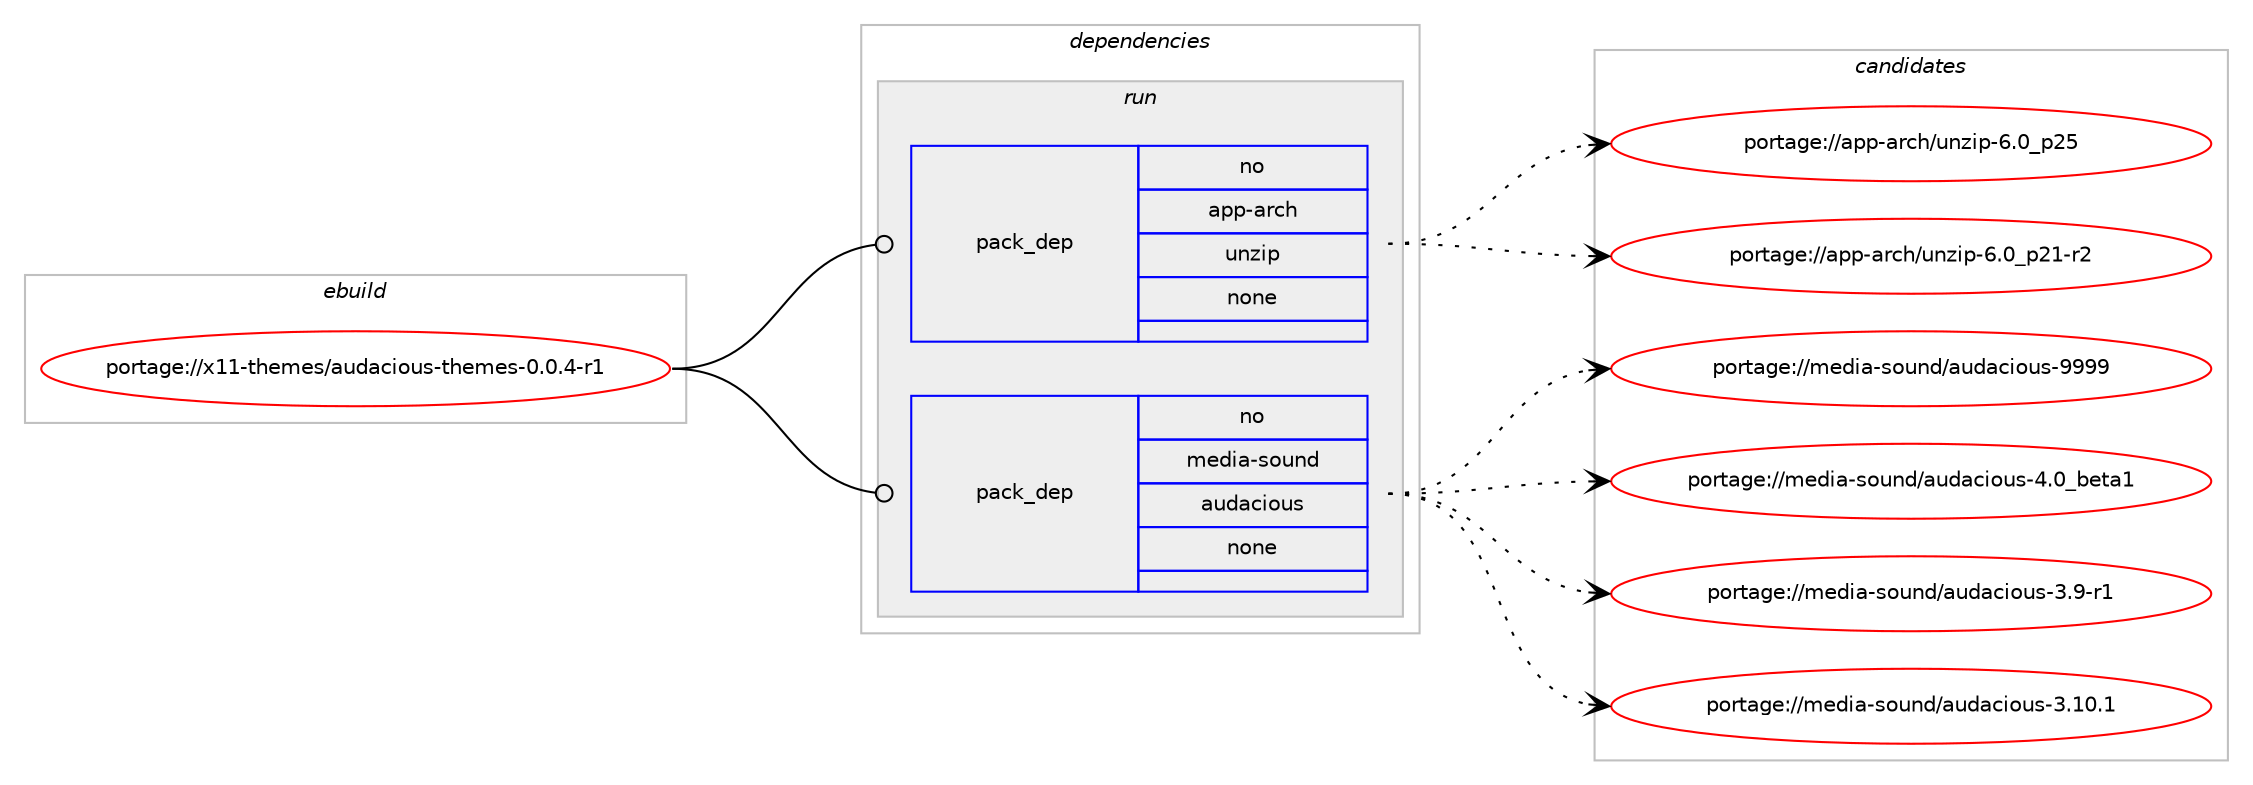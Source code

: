 digraph prolog {

# *************
# Graph options
# *************

newrank=true;
concentrate=true;
compound=true;
graph [rankdir=LR,fontname=Helvetica,fontsize=10,ranksep=1.5];#, ranksep=2.5, nodesep=0.2];
edge  [arrowhead=vee];
node  [fontname=Helvetica,fontsize=10];

# **********
# The ebuild
# **********

subgraph cluster_leftcol {
color=gray;
rank=same;
label=<<i>ebuild</i>>;
id [label="portage://x11-themes/audacious-themes-0.0.4-r1", color=red, width=4, href="../x11-themes/audacious-themes-0.0.4-r1.svg"];
}

# ****************
# The dependencies
# ****************

subgraph cluster_midcol {
color=gray;
label=<<i>dependencies</i>>;
subgraph cluster_compile {
fillcolor="#eeeeee";
style=filled;
label=<<i>compile</i>>;
}
subgraph cluster_compileandrun {
fillcolor="#eeeeee";
style=filled;
label=<<i>compile and run</i>>;
}
subgraph cluster_run {
fillcolor="#eeeeee";
style=filled;
label=<<i>run</i>>;
subgraph pack5551 {
dependency6748 [label=<<TABLE BORDER="0" CELLBORDER="1" CELLSPACING="0" CELLPADDING="4" WIDTH="220"><TR><TD ROWSPAN="6" CELLPADDING="30">pack_dep</TD></TR><TR><TD WIDTH="110">no</TD></TR><TR><TD>app-arch</TD></TR><TR><TD>unzip</TD></TR><TR><TD>none</TD></TR><TR><TD></TD></TR></TABLE>>, shape=none, color=blue];
}
id:e -> dependency6748:w [weight=20,style="solid",arrowhead="odot"];
subgraph pack5552 {
dependency6749 [label=<<TABLE BORDER="0" CELLBORDER="1" CELLSPACING="0" CELLPADDING="4" WIDTH="220"><TR><TD ROWSPAN="6" CELLPADDING="30">pack_dep</TD></TR><TR><TD WIDTH="110">no</TD></TR><TR><TD>media-sound</TD></TR><TR><TD>audacious</TD></TR><TR><TD>none</TD></TR><TR><TD></TD></TR></TABLE>>, shape=none, color=blue];
}
id:e -> dependency6749:w [weight=20,style="solid",arrowhead="odot"];
}
}

# **************
# The candidates
# **************

subgraph cluster_choices {
rank=same;
color=gray;
label=<<i>candidates</i>>;

subgraph choice5551 {
color=black;
nodesep=1;
choice971121124597114991044711711012210511245544648951125053 [label="portage://app-arch/unzip-6.0_p25", color=red, width=4,href="../app-arch/unzip-6.0_p25.svg"];
choice9711211245971149910447117110122105112455446489511250494511450 [label="portage://app-arch/unzip-6.0_p21-r2", color=red, width=4,href="../app-arch/unzip-6.0_p21-r2.svg"];
dependency6748:e -> choice971121124597114991044711711012210511245544648951125053:w [style=dotted,weight="100"];
dependency6748:e -> choice9711211245971149910447117110122105112455446489511250494511450:w [style=dotted,weight="100"];
}
subgraph choice5552 {
color=black;
nodesep=1;
choice1091011001059745115111117110100479711710097991051111171154557575757 [label="portage://media-sound/audacious-9999", color=red, width=4,href="../media-sound/audacious-9999.svg"];
choice1091011001059745115111117110100479711710097991051111171154552464895981011169749 [label="portage://media-sound/audacious-4.0_beta1", color=red, width=4,href="../media-sound/audacious-4.0_beta1.svg"];
choice109101100105974511511111711010047971171009799105111117115455146574511449 [label="portage://media-sound/audacious-3.9-r1", color=red, width=4,href="../media-sound/audacious-3.9-r1.svg"];
choice10910110010597451151111171101004797117100979910511111711545514649484649 [label="portage://media-sound/audacious-3.10.1", color=red, width=4,href="../media-sound/audacious-3.10.1.svg"];
dependency6749:e -> choice1091011001059745115111117110100479711710097991051111171154557575757:w [style=dotted,weight="100"];
dependency6749:e -> choice1091011001059745115111117110100479711710097991051111171154552464895981011169749:w [style=dotted,weight="100"];
dependency6749:e -> choice109101100105974511511111711010047971171009799105111117115455146574511449:w [style=dotted,weight="100"];
dependency6749:e -> choice10910110010597451151111171101004797117100979910511111711545514649484649:w [style=dotted,weight="100"];
}
}

}
